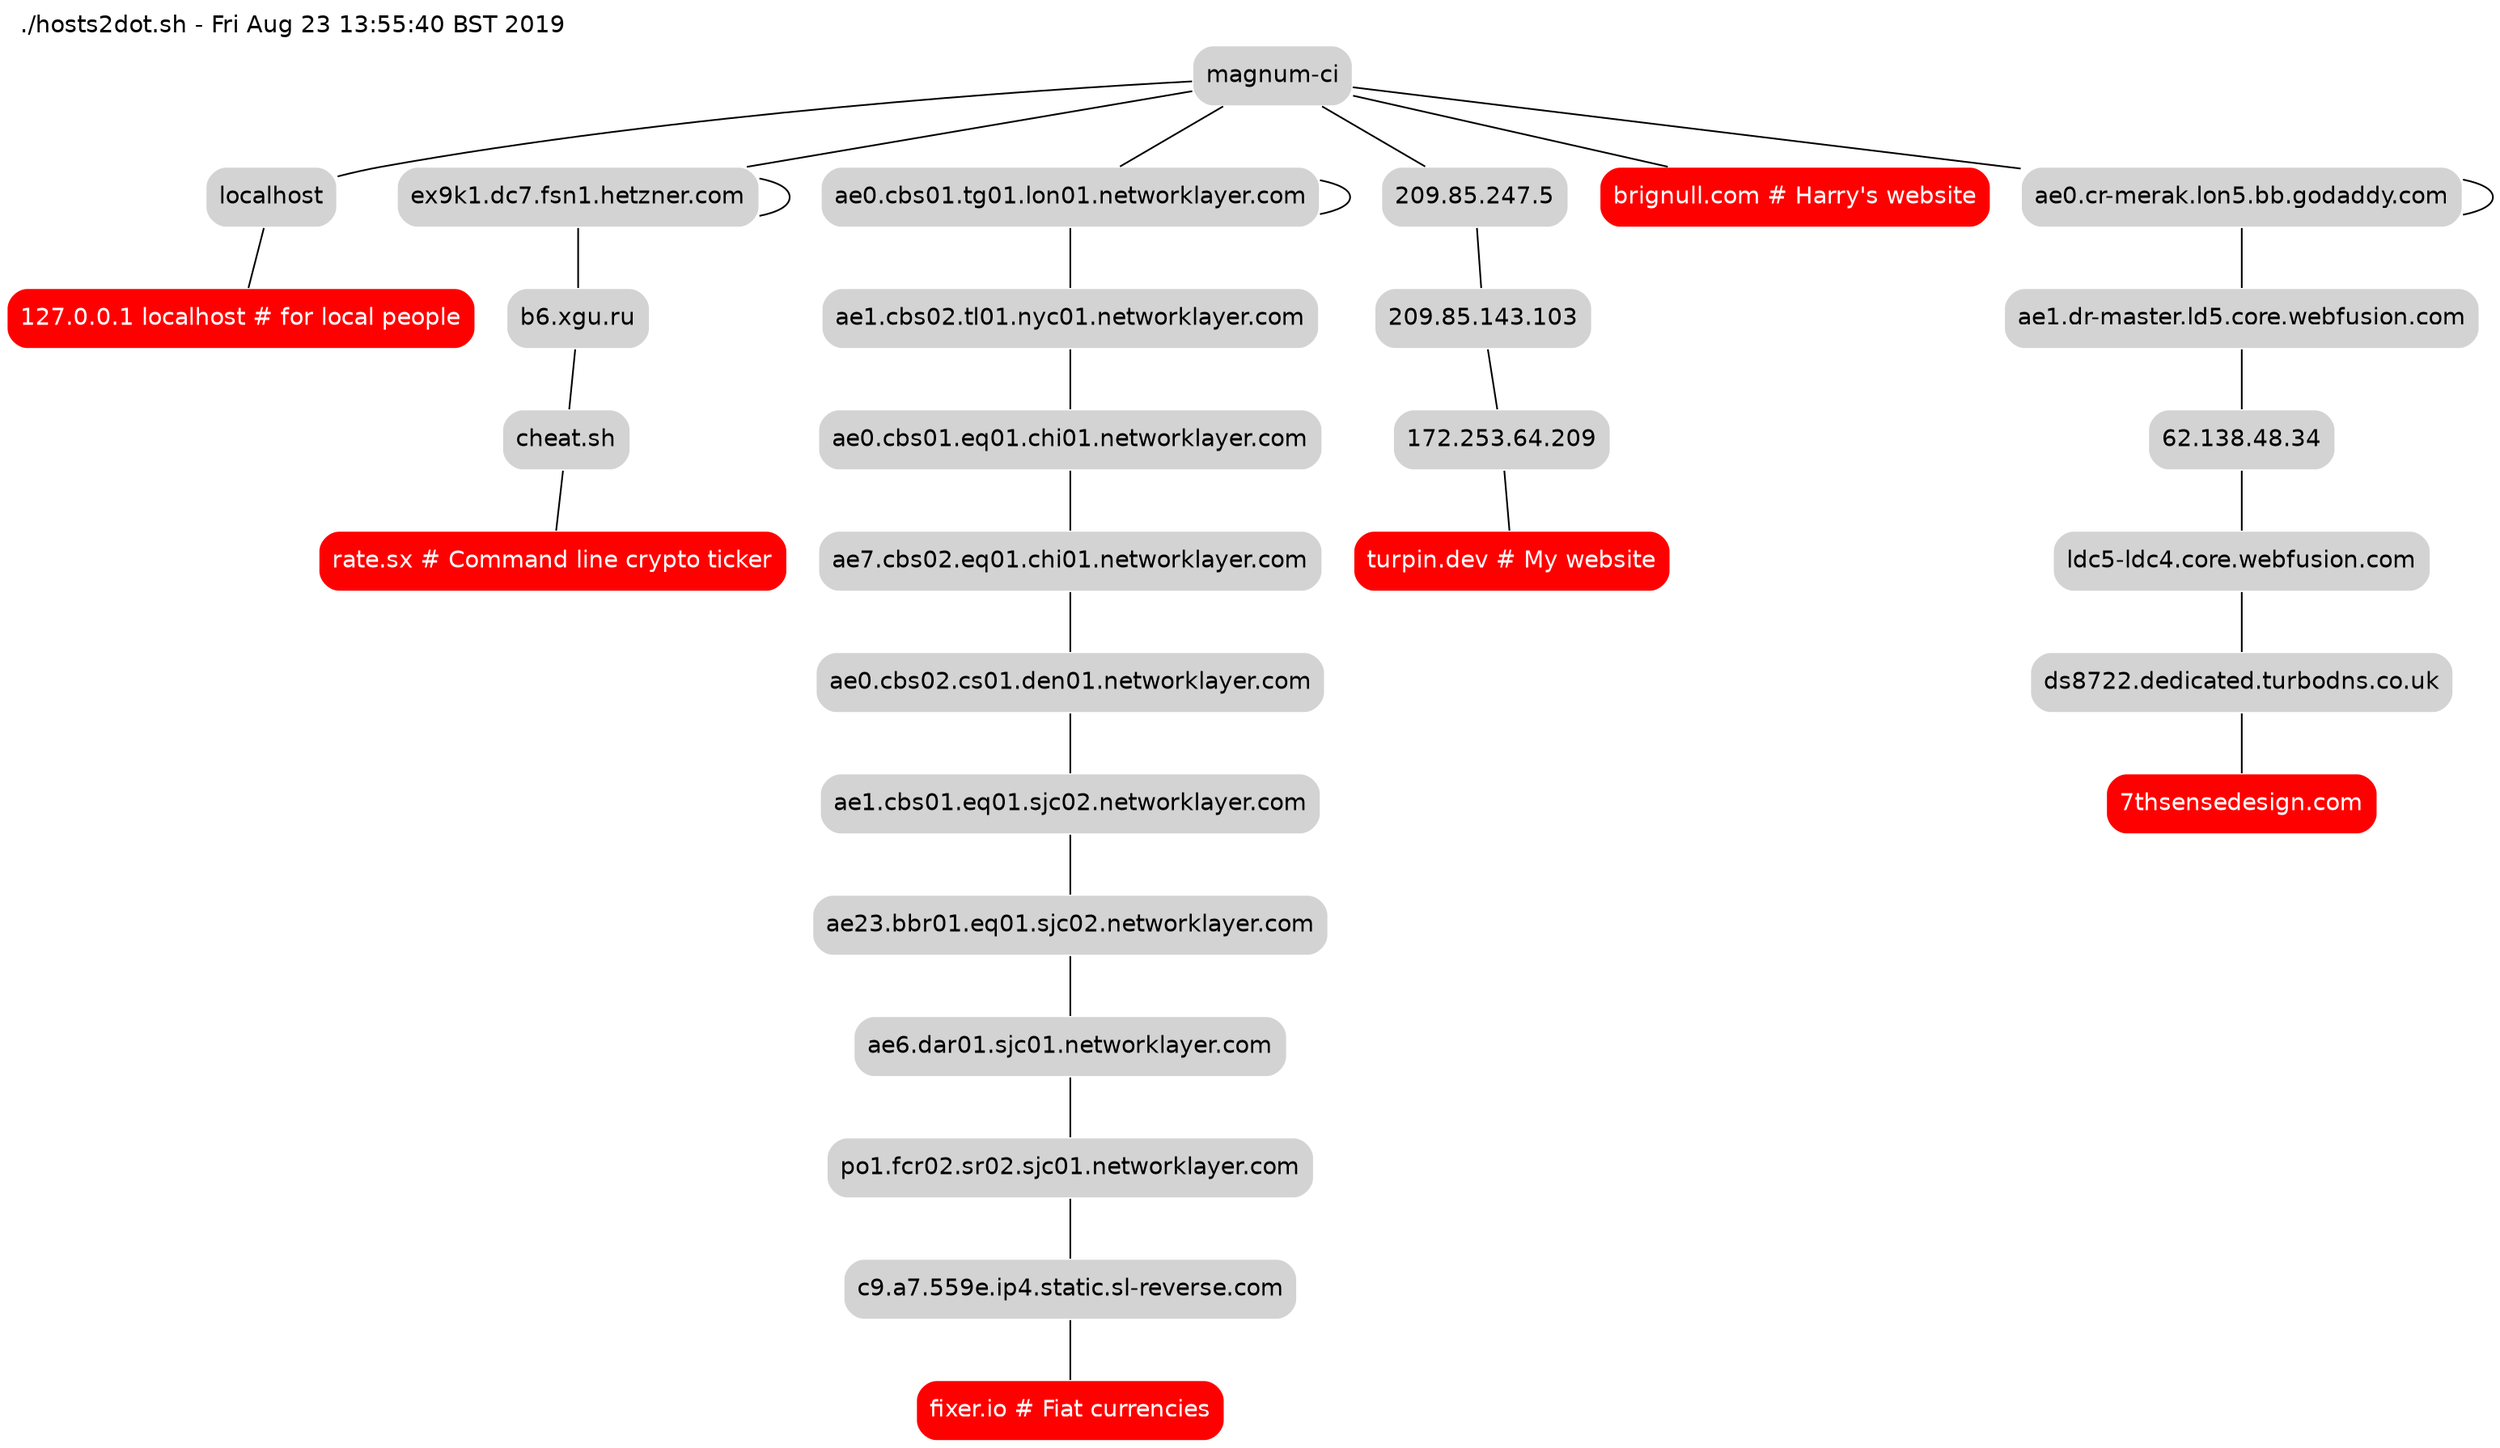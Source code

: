 strict graph {
fontname=helvetica
node [shape=rect style="filled,rounded" color=white fillcolor=lightgrey fontname=helvetica]
soy_yo [label="magnum-ci"]
graph [label="./hosts2dot.sh - Fri Aug 23 13:55:40 BST 2019" labelloc=top labeljust=left]
"127.0.0.1 localhost # for local people" [fillcolor=red fontcolor=white]
soy_yo--"localhost"--"127.0.0.1 localhost # for local people"
"rate.sx # Command line crypto ticker" [fillcolor=red fontcolor=white]
soy_yo--"ex9k1.dc7.fsn1.hetzner.com"--"ex9k1.dc7.fsn1.hetzner.com"--"b6.xgu.ru"--"cheat.sh"--"rate.sx # Command line crypto ticker"
"fixer.io # Fiat currencies" [fillcolor=red fontcolor=white]
soy_yo--"ae0.cbs01.tg01.lon01.networklayer.com"--"ae0.cbs01.tg01.lon01.networklayer.com"--"ae1.cbs02.tl01.nyc01.networklayer.com"--"ae0.cbs01.eq01.chi01.networklayer.com"--"ae7.cbs02.eq01.chi01.networklayer.com"--"ae0.cbs02.cs01.den01.networklayer.com"--"ae1.cbs01.eq01.sjc02.networklayer.com"--"ae23.bbr01.eq01.sjc02.networklayer.com"--"ae6.dar01.sjc01.networklayer.com"--"po1.fcr02.sr02.sjc01.networklayer.com"--"c9.a7.559e.ip4.static.sl-reverse.com"--"fixer.io # Fiat currencies"
"turpin.dev # My website" [fillcolor=red fontcolor=white]
soy_yo--"209.85.247.5"--"209.85.143.103"--"172.253.64.209"--"turpin.dev # My website"
"brignull.com # Harry's website" [fillcolor=red fontcolor=white]
soy_yo--"brignull.com # Harry's website"
"7thsensedesign.com" [fillcolor=red fontcolor=white]
soy_yo--"ae0.cr-merak.lon5.bb.godaddy.com"--"ae0.cr-merak.lon5.bb.godaddy.com"--"ae1.dr-master.ld5.core.webfusion.com"--"62.138.48.34"--"ldc5-ldc4.core.webfusion.com"--"ds8722.dedicated.turbodns.co.uk"--"7thsensedesign.com"
}
